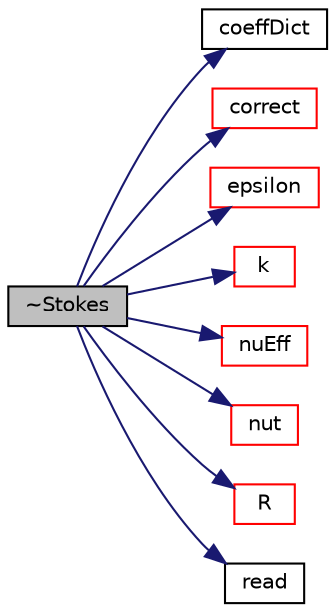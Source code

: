 digraph "~Stokes"
{
  bgcolor="transparent";
  edge [fontname="Helvetica",fontsize="10",labelfontname="Helvetica",labelfontsize="10"];
  node [fontname="Helvetica",fontsize="10",shape=record];
  rankdir="LR";
  Node2 [label="~Stokes",height=0.2,width=0.4,color="black", fillcolor="grey75", style="filled", fontcolor="black"];
  Node2 -> Node3 [color="midnightblue",fontsize="10",style="solid",fontname="Helvetica"];
  Node3 [label="coeffDict",height=0.2,width=0.4,color="black",URL="$a32201.html#af02d15e6479a5fec4cc16c212bc314fe",tooltip="Const access to the coefficients dictionary. "];
  Node2 -> Node4 [color="midnightblue",fontsize="10",style="solid",fontname="Helvetica"];
  Node4 [label="correct",height=0.2,width=0.4,color="red",URL="$a32201.html#a3ae44b28050c3aa494c1d8e18cf618c1",tooltip="Correct the Stokes viscosity. "];
  Node2 -> Node6 [color="midnightblue",fontsize="10",style="solid",fontname="Helvetica"];
  Node6 [label="epsilon",height=0.2,width=0.4,color="red",URL="$a32201.html#a7593db4148b0ba5155861a0292ec9c32",tooltip="Return the turbulence kinetic energy dissipation rate,. "];
  Node2 -> Node12 [color="midnightblue",fontsize="10",style="solid",fontname="Helvetica"];
  Node12 [label="k",height=0.2,width=0.4,color="red",URL="$a32201.html#a2e01d66cd4db498fd5e869ea66925978",tooltip="Return the turbulence kinetic energy, i.e. 0 for Stokes flow. "];
  Node2 -> Node13 [color="midnightblue",fontsize="10",style="solid",fontname="Helvetica"];
  Node13 [label="nuEff",height=0.2,width=0.4,color="red",URL="$a32201.html#a8ab26f302189e92dac1700b9c30d0b13",tooltip="Return the effective viscosity, i.e. the Stokes viscosity. "];
  Node2 -> Node14 [color="midnightblue",fontsize="10",style="solid",fontname="Helvetica"];
  Node14 [label="nut",height=0.2,width=0.4,color="red",URL="$a32201.html#ad46f3d41040dbae88c23ae7491afeda9",tooltip="Return the turbulence viscosity, i.e. 0 for Stokes flow. "];
  Node2 -> Node15 [color="midnightblue",fontsize="10",style="solid",fontname="Helvetica"];
  Node15 [label="R",height=0.2,width=0.4,color="red",URL="$a32201.html#a89520ba1b936e6ffed0baac06d42349b",tooltip="Return the Reynolds stress tensor, i.e. 0 for Stokes flow. "];
  Node2 -> Node16 [color="midnightblue",fontsize="10",style="solid",fontname="Helvetica"];
  Node16 [label="read",height=0.2,width=0.4,color="black",URL="$a32201.html#af816873151ddb0126e98bb2f914d8ed5",tooltip="Read turbulenceProperties dictionary. "];
}
